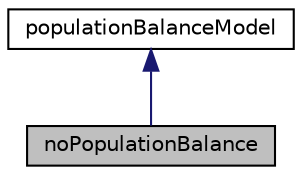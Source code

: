 digraph "noPopulationBalance"
{
  bgcolor="transparent";
  edge [fontname="Helvetica",fontsize="10",labelfontname="Helvetica",labelfontsize="10"];
  node [fontname="Helvetica",fontsize="10",shape=record];
  Node1 [label="noPopulationBalance",height=0.2,width=0.4,color="black", fillcolor="grey75", style="filled", fontcolor="black"];
  Node2 -> Node1 [dir="back",color="midnightblue",fontsize="10",style="solid",fontname="Helvetica"];
  Node2 [label="populationBalanceModel",height=0.2,width=0.4,color="black",URL="$a00134.html",tooltip="Abstract class for the run-time selection of the population balance model. "];
}
